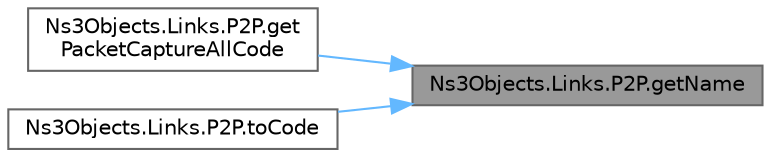 digraph "Ns3Objects.Links.P2P.getName"
{
 // LATEX_PDF_SIZE
  bgcolor="transparent";
  edge [fontname=Helvetica,fontsize=10,labelfontname=Helvetica,labelfontsize=10];
  node [fontname=Helvetica,fontsize=10,shape=box,height=0.2,width=0.4];
  rankdir="RL";
  Node1 [id="Node000001",label="Ns3Objects.Links.P2P.getName",height=0.2,width=0.4,color="gray40", fillcolor="grey60", style="filled", fontcolor="black",tooltip=" "];
  Node1 -> Node2 [id="edge1_Node000001_Node000002",dir="back",color="steelblue1",style="solid",tooltip=" "];
  Node2 [id="Node000002",label="Ns3Objects.Links.P2P.get\lPacketCaptureAllCode",height=0.2,width=0.4,color="grey40", fillcolor="white", style="filled",URL="$class_ns3_objects_1_1_links_1_1_p2_p.html#ae5e68578cd53f0838b1aad3a6e474746",tooltip=" "];
  Node1 -> Node3 [id="edge2_Node000001_Node000003",dir="back",color="steelblue1",style="solid",tooltip=" "];
  Node3 [id="Node000003",label="Ns3Objects.Links.P2P.toCode",height=0.2,width=0.4,color="grey40", fillcolor="white", style="filled",URL="$class_ns3_objects_1_1_links_1_1_p2_p.html#ad92174af36072f09c6b667b64ad3ff6c",tooltip=" "];
}
